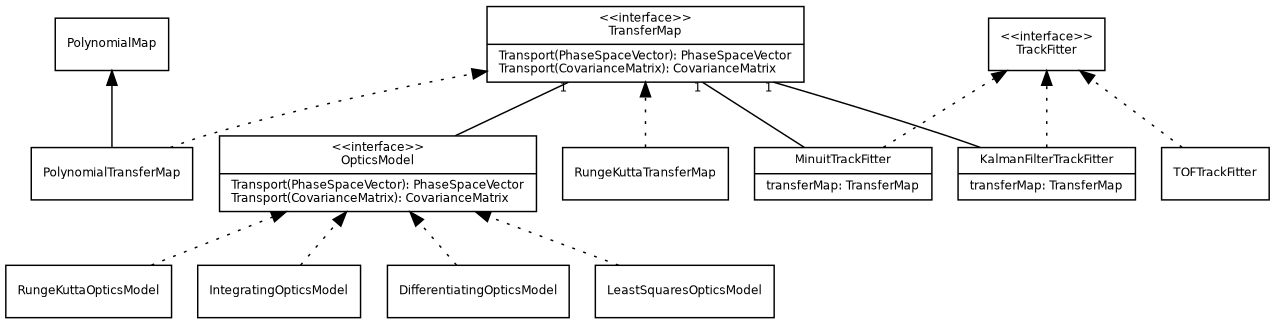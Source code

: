 digraph G {
  fontname = "Bitstream Vera Sans"
  fontsize = 10
  size = "8.5 11"

  rankdir = "BT"

  node [
    fontname = "Bitstream Vera Sans"
    fontsize = 8
    shape = "record"
  ]

  edge [
    fontname = "Bitstream Vera Sans"
    fontsize = 8
  ]

  OpticsModel [
    label = "{\<\<interface\>\>\n\N|Transport(PhaseSpaceVector): PhaseSpaceVector\lTransport(CovarianceMatrix): CovarianceMatrix\l}"
  ]

  TrackFitter [
    label = "{\<\<interface\>\>\n\N}"
  ]

  RungeKuttaOpticsModel [
  ]

  IntegratingOpticsModel [
  ]

  DifferentiatingOpticsModel [
  ]

  LeastSquaresOpticsModel [
  ]

  TransferMap [
    label = "{\<\<interface\>\>\n\N|Transport(PhaseSpaceVector): PhaseSpaceVector\lTransport(CovarianceMatrix): CovarianceMatrix\l}"
    pos = "10,50"
  ]

  PolynomialMap [
  ]

  PolynomialTransferMap [
  ]

  RungeKuttaTransferMap [
  ]

  MinuitTrackFitter [
    label = "{\N|transferMap: TransferMap}"
  ]

  TOFTrackFitter [
  ]

  KalmanFilterTrackFitter [
    label = "{\N|transferMap: TransferMap}"
  ]

  edge [
    style = "solid"
  ]

  PolynomialTransferMap -> PolynomialMap

  edge [
    style = "dotted"
  ]

  RungeKuttaOpticsModel -> OpticsModel
  IntegratingOpticsModel -> OpticsModel
  DifferentiatingOpticsModel -> OpticsModel
  LeastSquaresOpticsModel -> OpticsModel
  PolynomialTransferMap -> TransferMap
  RungeKuttaTransferMap -> TransferMap
  MinuitTrackFitter -> TrackFitter
  TOFTrackFitter -> TrackFitter
  KalmanFilterTrackFitter -> TrackFitter

  edge [
    style = "solid"
    arrowhead = "none"

    headlabel = "1"
  ]

  OpticsModel -> TransferMap
  MinuitTrackFitter -> TransferMap
  KalmanFilterTrackFitter -> TransferMap
}
